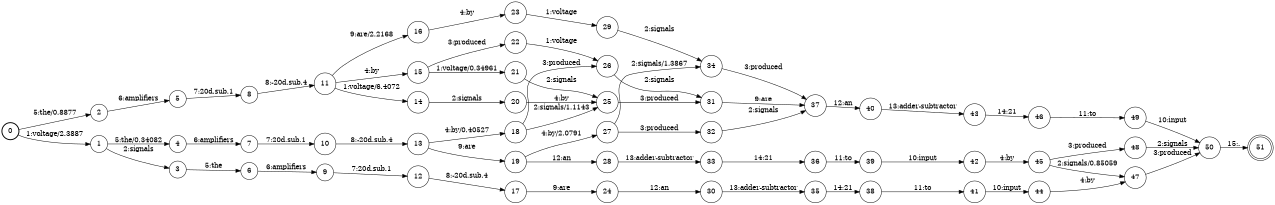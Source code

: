digraph FST {
rankdir = LR;
size = "8.5,11";
label = "";
center = 1;
orientation = Portrait;
ranksep = "0.4";
nodesep = "0.25";
0 [label = "0", shape = circle, style = bold, fontsize = 14]
	0 -> 1 [label = "1:voltage/2.3887", fontsize = 14];
	0 -> 2 [label = "5:the/0.8877", fontsize = 14];
1 [label = "1", shape = circle, style = solid, fontsize = 14]
	1 -> 3 [label = "2:signals", fontsize = 14];
	1 -> 4 [label = "5:the/0.34082", fontsize = 14];
2 [label = "2", shape = circle, style = solid, fontsize = 14]
	2 -> 5 [label = "6:amplifiers", fontsize = 14];
3 [label = "3", shape = circle, style = solid, fontsize = 14]
	3 -> 6 [label = "5:the", fontsize = 14];
4 [label = "4", shape = circle, style = solid, fontsize = 14]
	4 -> 7 [label = "6:amplifiers", fontsize = 14];
5 [label = "5", shape = circle, style = solid, fontsize = 14]
	5 -> 8 [label = "7:20d.sub.1", fontsize = 14];
6 [label = "6", shape = circle, style = solid, fontsize = 14]
	6 -> 9 [label = "6:amplifiers", fontsize = 14];
7 [label = "7", shape = circle, style = solid, fontsize = 14]
	7 -> 10 [label = "7:20d.sub.1", fontsize = 14];
8 [label = "8", shape = circle, style = solid, fontsize = 14]
	8 -> 11 [label = "8:-20d.sub.4", fontsize = 14];
9 [label = "9", shape = circle, style = solid, fontsize = 14]
	9 -> 12 [label = "7:20d.sub.1", fontsize = 14];
10 [label = "10", shape = circle, style = solid, fontsize = 14]
	10 -> 13 [label = "8:-20d.sub.4", fontsize = 14];
11 [label = "11", shape = circle, style = solid, fontsize = 14]
	11 -> 14 [label = "1:voltage/6.4072", fontsize = 14];
	11 -> 15 [label = "4:by", fontsize = 14];
	11 -> 16 [label = "9:are/2.2168", fontsize = 14];
12 [label = "12", shape = circle, style = solid, fontsize = 14]
	12 -> 17 [label = "8:-20d.sub.4", fontsize = 14];
13 [label = "13", shape = circle, style = solid, fontsize = 14]
	13 -> 18 [label = "4:by/0.40527", fontsize = 14];
	13 -> 19 [label = "9:are", fontsize = 14];
14 [label = "14", shape = circle, style = solid, fontsize = 14]
	14 -> 20 [label = "2:signals", fontsize = 14];
15 [label = "15", shape = circle, style = solid, fontsize = 14]
	15 -> 21 [label = "1:voltage/0.34961", fontsize = 14];
	15 -> 22 [label = "3:produced", fontsize = 14];
16 [label = "16", shape = circle, style = solid, fontsize = 14]
	16 -> 23 [label = "4:by", fontsize = 14];
17 [label = "17", shape = circle, style = solid, fontsize = 14]
	17 -> 24 [label = "9:are", fontsize = 14];
18 [label = "18", shape = circle, style = solid, fontsize = 14]
	18 -> 25 [label = "2:signals/1.1143", fontsize = 14];
	18 -> 26 [label = "3:produced", fontsize = 14];
19 [label = "19", shape = circle, style = solid, fontsize = 14]
	19 -> 27 [label = "4:by/2.0791", fontsize = 14];
	19 -> 28 [label = "12:an", fontsize = 14];
20 [label = "20", shape = circle, style = solid, fontsize = 14]
	20 -> 25 [label = "4:by", fontsize = 14];
21 [label = "21", shape = circle, style = solid, fontsize = 14]
	21 -> 25 [label = "2:signals", fontsize = 14];
22 [label = "22", shape = circle, style = solid, fontsize = 14]
	22 -> 26 [label = "1:voltage", fontsize = 14];
23 [label = "23", shape = circle, style = solid, fontsize = 14]
	23 -> 29 [label = "1:voltage", fontsize = 14];
24 [label = "24", shape = circle, style = solid, fontsize = 14]
	24 -> 30 [label = "12:an", fontsize = 14];
25 [label = "25", shape = circle, style = solid, fontsize = 14]
	25 -> 31 [label = "3:produced", fontsize = 14];
26 [label = "26", shape = circle, style = solid, fontsize = 14]
	26 -> 31 [label = "2:signals", fontsize = 14];
27 [label = "27", shape = circle, style = solid, fontsize = 14]
	27 -> 34 [label = "2:signals/1.3867", fontsize = 14];
	27 -> 32 [label = "3:produced", fontsize = 14];
28 [label = "28", shape = circle, style = solid, fontsize = 14]
	28 -> 33 [label = "13:adder-subtractor", fontsize = 14];
29 [label = "29", shape = circle, style = solid, fontsize = 14]
	29 -> 34 [label = "2:signals", fontsize = 14];
30 [label = "30", shape = circle, style = solid, fontsize = 14]
	30 -> 35 [label = "13:adder-subtractor", fontsize = 14];
31 [label = "31", shape = circle, style = solid, fontsize = 14]
	31 -> 37 [label = "9:are", fontsize = 14];
32 [label = "32", shape = circle, style = solid, fontsize = 14]
	32 -> 37 [label = "2:signals", fontsize = 14];
33 [label = "33", shape = circle, style = solid, fontsize = 14]
	33 -> 36 [label = "14:21", fontsize = 14];
34 [label = "34", shape = circle, style = solid, fontsize = 14]
	34 -> 37 [label = "3:produced", fontsize = 14];
35 [label = "35", shape = circle, style = solid, fontsize = 14]
	35 -> 38 [label = "14:21", fontsize = 14];
36 [label = "36", shape = circle, style = solid, fontsize = 14]
	36 -> 39 [label = "11:to", fontsize = 14];
37 [label = "37", shape = circle, style = solid, fontsize = 14]
	37 -> 40 [label = "12:an", fontsize = 14];
38 [label = "38", shape = circle, style = solid, fontsize = 14]
	38 -> 41 [label = "11:to", fontsize = 14];
39 [label = "39", shape = circle, style = solid, fontsize = 14]
	39 -> 42 [label = "10:input", fontsize = 14];
40 [label = "40", shape = circle, style = solid, fontsize = 14]
	40 -> 43 [label = "13:adder-subtractor", fontsize = 14];
41 [label = "41", shape = circle, style = solid, fontsize = 14]
	41 -> 44 [label = "10:input", fontsize = 14];
42 [label = "42", shape = circle, style = solid, fontsize = 14]
	42 -> 45 [label = "4:by", fontsize = 14];
43 [label = "43", shape = circle, style = solid, fontsize = 14]
	43 -> 46 [label = "14:21", fontsize = 14];
44 [label = "44", shape = circle, style = solid, fontsize = 14]
	44 -> 47 [label = "4:by", fontsize = 14];
45 [label = "45", shape = circle, style = solid, fontsize = 14]
	45 -> 47 [label = "2:signals/0.85059", fontsize = 14];
	45 -> 48 [label = "3:produced", fontsize = 14];
46 [label = "46", shape = circle, style = solid, fontsize = 14]
	46 -> 49 [label = "11:to", fontsize = 14];
47 [label = "47", shape = circle, style = solid, fontsize = 14]
	47 -> 50 [label = "3:produced", fontsize = 14];
48 [label = "48", shape = circle, style = solid, fontsize = 14]
	48 -> 50 [label = "2:signals", fontsize = 14];
49 [label = "49", shape = circle, style = solid, fontsize = 14]
	49 -> 50 [label = "10:input", fontsize = 14];
50 [label = "50", shape = circle, style = solid, fontsize = 14]
	50 -> 51 [label = "15:.", fontsize = 14];
51 [label = "51", shape = doublecircle, style = solid, fontsize = 14]
}

